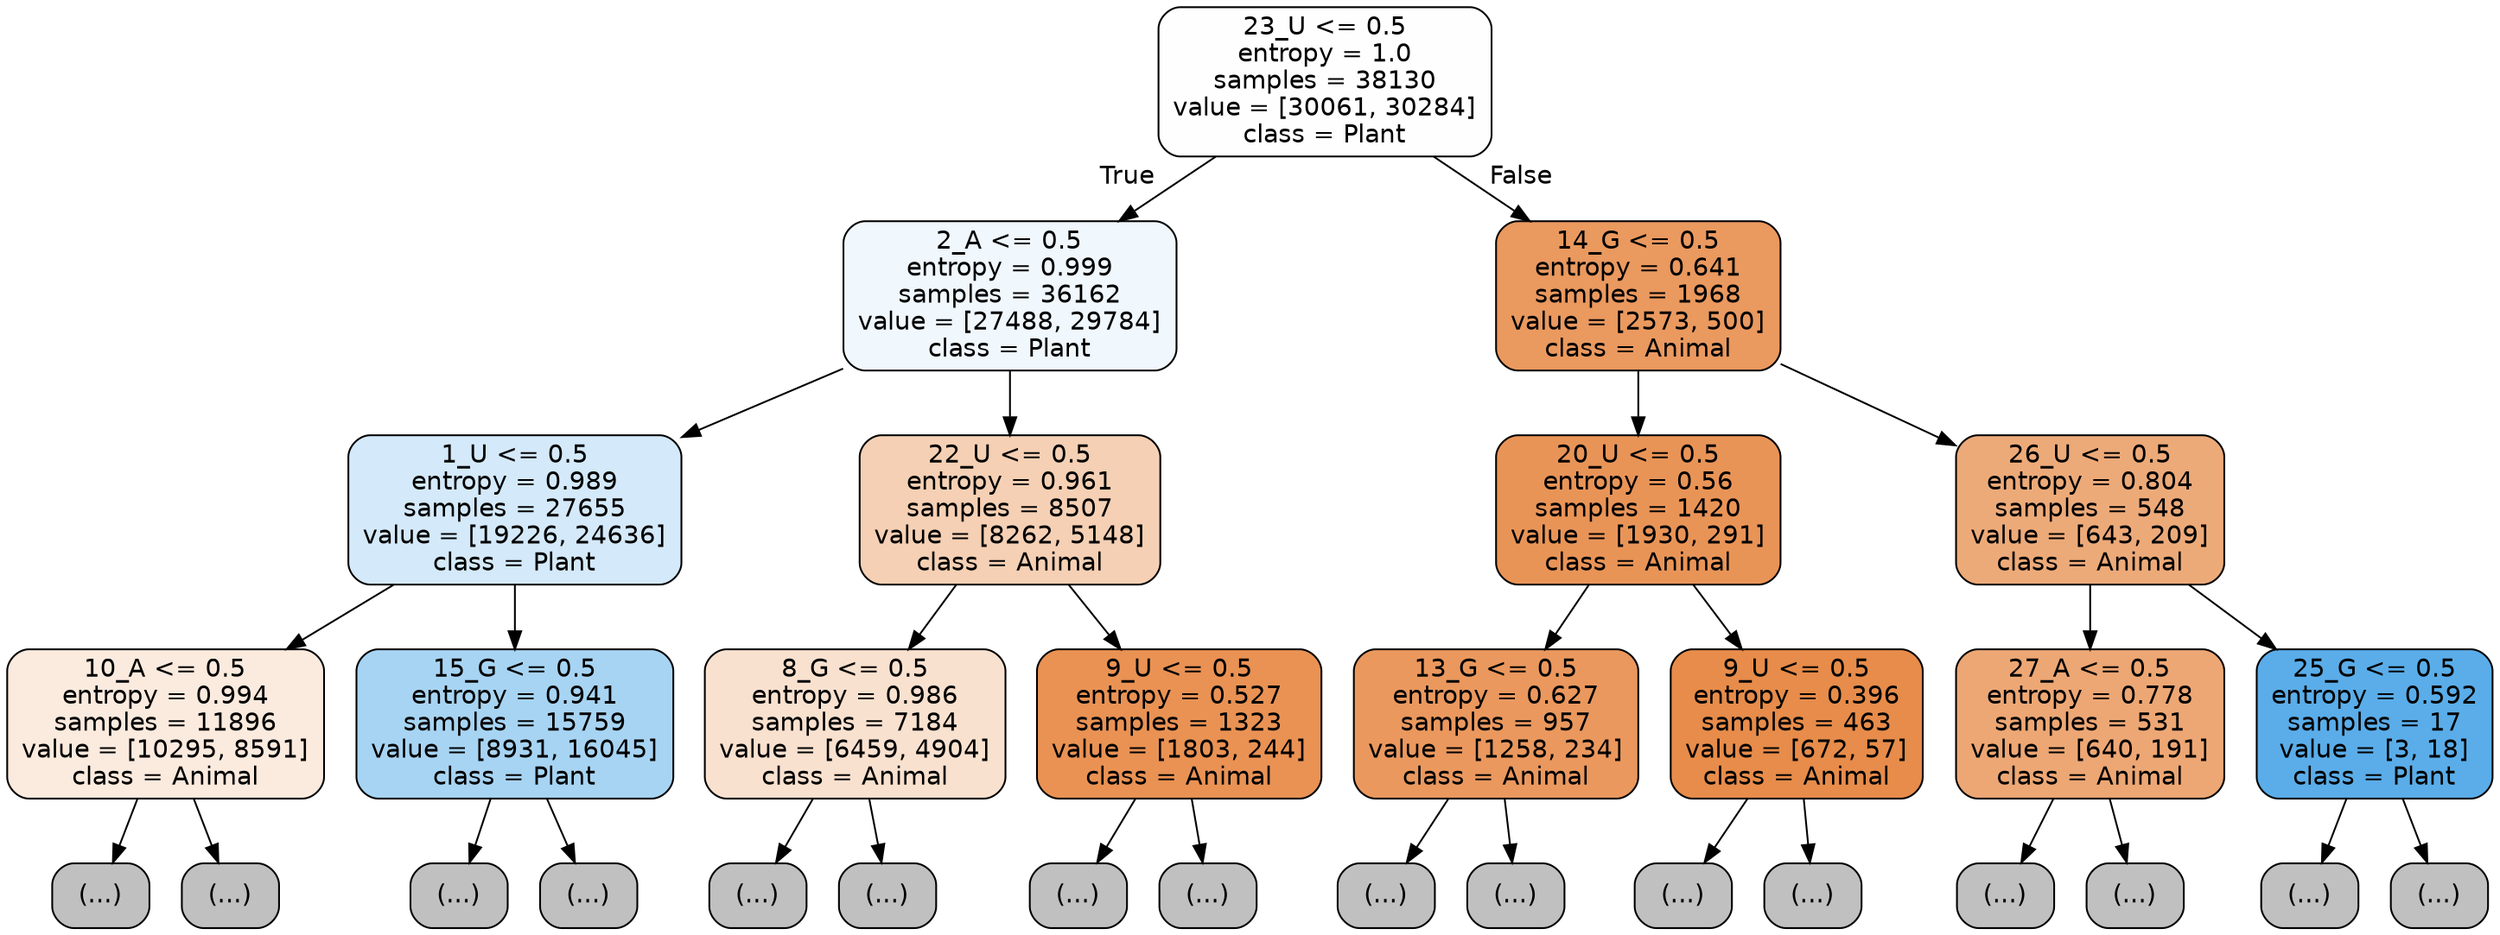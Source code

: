digraph Tree {
node [shape=box, style="filled, rounded", color="black", fontname="helvetica"] ;
edge [fontname="helvetica"] ;
0 [label="23_U <= 0.5\nentropy = 1.0\nsamples = 38130\nvalue = [30061, 30284]\nclass = Plant", fillcolor="#fefeff"] ;
1 [label="2_A <= 0.5\nentropy = 0.999\nsamples = 36162\nvalue = [27488, 29784]\nclass = Plant", fillcolor="#f0f7fd"] ;
0 -> 1 [labeldistance=2.5, labelangle=45, headlabel="True"] ;
2 [label="1_U <= 0.5\nentropy = 0.989\nsamples = 27655\nvalue = [19226, 24636]\nclass = Plant", fillcolor="#d4e9f9"] ;
1 -> 2 ;
3 [label="10_A <= 0.5\nentropy = 0.994\nsamples = 11896\nvalue = [10295, 8591]\nclass = Animal", fillcolor="#fbeade"] ;
2 -> 3 ;
4 [label="(...)", fillcolor="#C0C0C0"] ;
3 -> 4 ;
5199 [label="(...)", fillcolor="#C0C0C0"] ;
3 -> 5199 ;
6682 [label="15_G <= 0.5\nentropy = 0.941\nsamples = 15759\nvalue = [8931, 16045]\nclass = Plant", fillcolor="#a7d4f3"] ;
2 -> 6682 ;
6683 [label="(...)", fillcolor="#C0C0C0"] ;
6682 -> 6683 ;
10858 [label="(...)", fillcolor="#C0C0C0"] ;
6682 -> 10858 ;
12373 [label="22_U <= 0.5\nentropy = 0.961\nsamples = 8507\nvalue = [8262, 5148]\nclass = Animal", fillcolor="#f5d0b4"] ;
1 -> 12373 ;
12374 [label="8_G <= 0.5\nentropy = 0.986\nsamples = 7184\nvalue = [6459, 4904]\nclass = Animal", fillcolor="#f9e1cf"] ;
12373 -> 12374 ;
12375 [label="(...)", fillcolor="#C0C0C0"] ;
12374 -> 12375 ;
14954 [label="(...)", fillcolor="#C0C0C0"] ;
12374 -> 14954 ;
15891 [label="9_U <= 0.5\nentropy = 0.527\nsamples = 1323\nvalue = [1803, 244]\nclass = Animal", fillcolor="#e99254"] ;
12373 -> 15891 ;
15892 [label="(...)", fillcolor="#C0C0C0"] ;
15891 -> 15892 ;
16207 [label="(...)", fillcolor="#C0C0C0"] ;
15891 -> 16207 ;
16296 [label="14_G <= 0.5\nentropy = 0.641\nsamples = 1968\nvalue = [2573, 500]\nclass = Animal", fillcolor="#ea995f"] ;
0 -> 16296 [labeldistance=2.5, labelangle=-45, headlabel="False"] ;
16297 [label="20_U <= 0.5\nentropy = 0.56\nsamples = 1420\nvalue = [1930, 291]\nclass = Animal", fillcolor="#e99457"] ;
16296 -> 16297 ;
16298 [label="13_G <= 0.5\nentropy = 0.627\nsamples = 957\nvalue = [1258, 234]\nclass = Animal", fillcolor="#ea985e"] ;
16297 -> 16298 ;
16299 [label="(...)", fillcolor="#C0C0C0"] ;
16298 -> 16299 ;
16630 [label="(...)", fillcolor="#C0C0C0"] ;
16298 -> 16630 ;
16717 [label="9_U <= 0.5\nentropy = 0.396\nsamples = 463\nvalue = [672, 57]\nclass = Animal", fillcolor="#e78c4a"] ;
16297 -> 16717 ;
16718 [label="(...)", fillcolor="#C0C0C0"] ;
16717 -> 16718 ;
16805 [label="(...)", fillcolor="#C0C0C0"] ;
16717 -> 16805 ;
16840 [label="26_U <= 0.5\nentropy = 0.804\nsamples = 548\nvalue = [643, 209]\nclass = Animal", fillcolor="#edaa79"] ;
16296 -> 16840 ;
16841 [label="27_A <= 0.5\nentropy = 0.778\nsamples = 531\nvalue = [640, 191]\nclass = Animal", fillcolor="#eda774"] ;
16840 -> 16841 ;
16842 [label="(...)", fillcolor="#C0C0C0"] ;
16841 -> 16842 ;
17073 [label="(...)", fillcolor="#C0C0C0"] ;
16841 -> 17073 ;
17074 [label="25_G <= 0.5\nentropy = 0.592\nsamples = 17\nvalue = [3, 18]\nclass = Plant", fillcolor="#5aade9"] ;
16840 -> 17074 ;
17075 [label="(...)", fillcolor="#C0C0C0"] ;
17074 -> 17075 ;
17076 [label="(...)", fillcolor="#C0C0C0"] ;
17074 -> 17076 ;
}